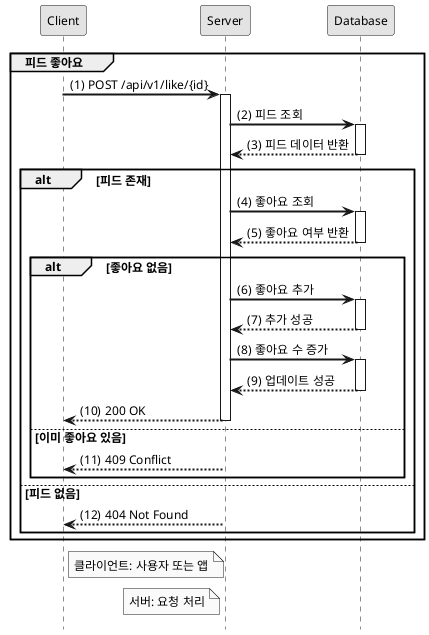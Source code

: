 @startuml

hide footbox
autoactivate on

' 스타일 설정
skinparam monochrome true
skinparam shadowing false
skinparam defaultFontSize 12
skinparam defaultFontName Arial
skinparam sequenceArrowThickness 2

participant "Client" as C
participant "Server" as S
participant "Database" as DB

group 피드 좋아요
    autonumber 1 "(0)"
    C -> S: POST /api/v1/like/{id}
    S -> DB: 피드 조회
    DB --> S: 피드 데이터 반환
    alt 피드 존재
        S -> DB: 좋아요 조회
        DB --> S: 좋아요 여부 반환
        alt 좋아요 없음
            S -> DB: 좋아요 추가
            DB --> S: 추가 성공
            S -> DB: 좋아요 수 증가
            DB --> S: 업데이트 성공
            S --> C: 200 OK
        else 이미 좋아요 있음
            S --> C: 409 Conflict
        end
    else 피드 없음
        S --> C: 404 Not Found
    end
end

note right of C: 클라이언트: 사용자 또는 앱
note left of S: 서버: 요청 처리

@enduml